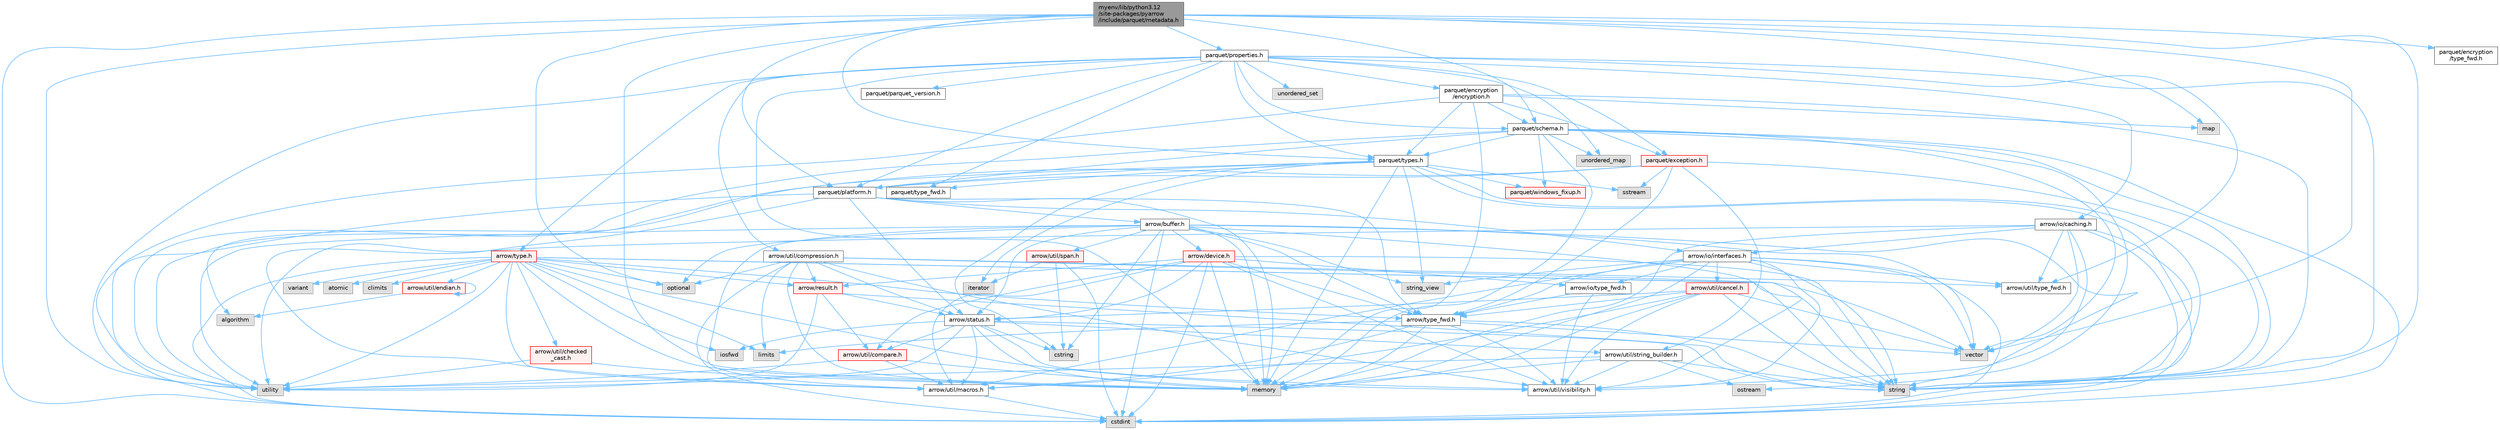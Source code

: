 digraph "myenv/lib/python3.12/site-packages/pyarrow/include/parquet/metadata.h"
{
 // LATEX_PDF_SIZE
  bgcolor="transparent";
  edge [fontname=Helvetica,fontsize=10,labelfontname=Helvetica,labelfontsize=10];
  node [fontname=Helvetica,fontsize=10,shape=box,height=0.2,width=0.4];
  Node1 [id="Node000001",label="myenv/lib/python3.12\l/site-packages/pyarrow\l/include/parquet/metadata.h",height=0.2,width=0.4,color="gray40", fillcolor="grey60", style="filled", fontcolor="black",tooltip=" "];
  Node1 -> Node2 [id="edge1_Node000001_Node000002",color="steelblue1",style="solid",tooltip=" "];
  Node2 [id="Node000002",label="cstdint",height=0.2,width=0.4,color="grey60", fillcolor="#E0E0E0", style="filled",tooltip=" "];
  Node1 -> Node3 [id="edge2_Node000001_Node000003",color="steelblue1",style="solid",tooltip=" "];
  Node3 [id="Node000003",label="map",height=0.2,width=0.4,color="grey60", fillcolor="#E0E0E0", style="filled",tooltip=" "];
  Node1 -> Node4 [id="edge3_Node000001_Node000004",color="steelblue1",style="solid",tooltip=" "];
  Node4 [id="Node000004",label="memory",height=0.2,width=0.4,color="grey60", fillcolor="#E0E0E0", style="filled",tooltip=" "];
  Node1 -> Node5 [id="edge4_Node000001_Node000005",color="steelblue1",style="solid",tooltip=" "];
  Node5 [id="Node000005",label="optional",height=0.2,width=0.4,color="grey60", fillcolor="#E0E0E0", style="filled",tooltip=" "];
  Node1 -> Node6 [id="edge5_Node000001_Node000006",color="steelblue1",style="solid",tooltip=" "];
  Node6 [id="Node000006",label="string",height=0.2,width=0.4,color="grey60", fillcolor="#E0E0E0", style="filled",tooltip=" "];
  Node1 -> Node7 [id="edge6_Node000001_Node000007",color="steelblue1",style="solid",tooltip=" "];
  Node7 [id="Node000007",label="utility",height=0.2,width=0.4,color="grey60", fillcolor="#E0E0E0", style="filled",tooltip=" "];
  Node1 -> Node8 [id="edge7_Node000001_Node000008",color="steelblue1",style="solid",tooltip=" "];
  Node8 [id="Node000008",label="vector",height=0.2,width=0.4,color="grey60", fillcolor="#E0E0E0", style="filled",tooltip=" "];
  Node1 -> Node9 [id="edge8_Node000001_Node000009",color="steelblue1",style="solid",tooltip=" "];
  Node9 [id="Node000009",label="parquet/encryption\l/type_fwd.h",height=0.2,width=0.4,color="grey40", fillcolor="white", style="filled",URL="$parquet_2encryption_2type__fwd_8h.html",tooltip=" "];
  Node1 -> Node10 [id="edge9_Node000001_Node000010",color="steelblue1",style="solid",tooltip=" "];
  Node10 [id="Node000010",label="parquet/platform.h",height=0.2,width=0.4,color="grey40", fillcolor="white", style="filled",URL="$include_2parquet_2platform_8h.html",tooltip=" "];
  Node10 -> Node2 [id="edge10_Node000010_Node000002",color="steelblue1",style="solid",tooltip=" "];
  Node10 -> Node4 [id="edge11_Node000010_Node000004",color="steelblue1",style="solid",tooltip=" "];
  Node10 -> Node11 [id="edge12_Node000010_Node000011",color="steelblue1",style="solid",tooltip=" "];
  Node11 [id="Node000011",label="arrow/buffer.h",height=0.2,width=0.4,color="grey40", fillcolor="white", style="filled",URL="$buffer_8h.html",tooltip=" "];
  Node11 -> Node2 [id="edge13_Node000011_Node000002",color="steelblue1",style="solid",tooltip=" "];
  Node11 -> Node12 [id="edge14_Node000011_Node000012",color="steelblue1",style="solid",tooltip=" "];
  Node12 [id="Node000012",label="cstring",height=0.2,width=0.4,color="grey60", fillcolor="#E0E0E0", style="filled",tooltip=" "];
  Node11 -> Node4 [id="edge15_Node000011_Node000004",color="steelblue1",style="solid",tooltip=" "];
  Node11 -> Node5 [id="edge16_Node000011_Node000005",color="steelblue1",style="solid",tooltip=" "];
  Node11 -> Node6 [id="edge17_Node000011_Node000006",color="steelblue1",style="solid",tooltip=" "];
  Node11 -> Node13 [id="edge18_Node000011_Node000013",color="steelblue1",style="solid",tooltip=" "];
  Node13 [id="Node000013",label="string_view",height=0.2,width=0.4,color="grey60", fillcolor="#E0E0E0", style="filled",tooltip=" "];
  Node11 -> Node7 [id="edge19_Node000011_Node000007",color="steelblue1",style="solid",tooltip=" "];
  Node11 -> Node8 [id="edge20_Node000011_Node000008",color="steelblue1",style="solid",tooltip=" "];
  Node11 -> Node14 [id="edge21_Node000011_Node000014",color="steelblue1",style="solid",tooltip=" "];
  Node14 [id="Node000014",label="arrow/device.h",height=0.2,width=0.4,color="red", fillcolor="#FFF0F0", style="filled",URL="$device_8h.html",tooltip=" "];
  Node14 -> Node2 [id="edge22_Node000014_Node000002",color="steelblue1",style="solid",tooltip=" "];
  Node14 -> Node4 [id="edge23_Node000014_Node000004",color="steelblue1",style="solid",tooltip=" "];
  Node14 -> Node6 [id="edge24_Node000014_Node000006",color="steelblue1",style="solid",tooltip=" "];
  Node14 -> Node16 [id="edge25_Node000014_Node000016",color="steelblue1",style="solid",tooltip=" "];
  Node16 [id="Node000016",label="arrow/io/type_fwd.h",height=0.2,width=0.4,color="grey40", fillcolor="white", style="filled",URL="$arrow_2io_2type__fwd_8h.html",tooltip=" "];
  Node16 -> Node17 [id="edge26_Node000016_Node000017",color="steelblue1",style="solid",tooltip=" "];
  Node17 [id="Node000017",label="arrow/type_fwd.h",height=0.2,width=0.4,color="grey40", fillcolor="white", style="filled",URL="$arrow_2type__fwd_8h.html",tooltip=" "];
  Node17 -> Node18 [id="edge27_Node000017_Node000018",color="steelblue1",style="solid",tooltip=" "];
  Node18 [id="Node000018",label="limits",height=0.2,width=0.4,color="grey60", fillcolor="#E0E0E0", style="filled",tooltip=" "];
  Node17 -> Node4 [id="edge28_Node000017_Node000004",color="steelblue1",style="solid",tooltip=" "];
  Node17 -> Node6 [id="edge29_Node000017_Node000006",color="steelblue1",style="solid",tooltip=" "];
  Node17 -> Node8 [id="edge30_Node000017_Node000008",color="steelblue1",style="solid",tooltip=" "];
  Node17 -> Node19 [id="edge31_Node000017_Node000019",color="steelblue1",style="solid",tooltip=" "];
  Node19 [id="Node000019",label="arrow/util/macros.h",height=0.2,width=0.4,color="grey40", fillcolor="white", style="filled",URL="$macros_8h.html",tooltip=" "];
  Node19 -> Node2 [id="edge32_Node000019_Node000002",color="steelblue1",style="solid",tooltip=" "];
  Node17 -> Node20 [id="edge33_Node000017_Node000020",color="steelblue1",style="solid",tooltip=" "];
  Node20 [id="Node000020",label="arrow/util/visibility.h",height=0.2,width=0.4,color="grey40", fillcolor="white", style="filled",URL="$include_2arrow_2util_2visibility_8h.html",tooltip=" "];
  Node16 -> Node20 [id="edge34_Node000016_Node000020",color="steelblue1",style="solid",tooltip=" "];
  Node14 -> Node21 [id="edge35_Node000014_Node000021",color="steelblue1",style="solid",tooltip=" "];
  Node21 [id="Node000021",label="arrow/result.h",height=0.2,width=0.4,color="red", fillcolor="#FFF0F0", style="filled",URL="$result_8h.html",tooltip=" "];
  Node21 -> Node6 [id="edge36_Node000021_Node000006",color="steelblue1",style="solid",tooltip=" "];
  Node21 -> Node7 [id="edge37_Node000021_Node000007",color="steelblue1",style="solid",tooltip=" "];
  Node21 -> Node25 [id="edge38_Node000021_Node000025",color="steelblue1",style="solid",tooltip=" "];
  Node25 [id="Node000025",label="arrow/status.h",height=0.2,width=0.4,color="grey40", fillcolor="white", style="filled",URL="$status_8h.html",tooltip=" "];
  Node25 -> Node12 [id="edge39_Node000025_Node000012",color="steelblue1",style="solid",tooltip=" "];
  Node25 -> Node26 [id="edge40_Node000025_Node000026",color="steelblue1",style="solid",tooltip=" "];
  Node26 [id="Node000026",label="iosfwd",height=0.2,width=0.4,color="grey60", fillcolor="#E0E0E0", style="filled",tooltip=" "];
  Node25 -> Node4 [id="edge41_Node000025_Node000004",color="steelblue1",style="solid",tooltip=" "];
  Node25 -> Node6 [id="edge42_Node000025_Node000006",color="steelblue1",style="solid",tooltip=" "];
  Node25 -> Node7 [id="edge43_Node000025_Node000007",color="steelblue1",style="solid",tooltip=" "];
  Node25 -> Node27 [id="edge44_Node000025_Node000027",color="steelblue1",style="solid",tooltip=" "];
  Node27 [id="Node000027",label="arrow/util/compare.h",height=0.2,width=0.4,color="red", fillcolor="#FFF0F0", style="filled",URL="$util_2compare_8h.html",tooltip=" "];
  Node27 -> Node4 [id="edge45_Node000027_Node000004",color="steelblue1",style="solid",tooltip=" "];
  Node27 -> Node7 [id="edge46_Node000027_Node000007",color="steelblue1",style="solid",tooltip=" "];
  Node27 -> Node19 [id="edge47_Node000027_Node000019",color="steelblue1",style="solid",tooltip=" "];
  Node25 -> Node19 [id="edge48_Node000025_Node000019",color="steelblue1",style="solid",tooltip=" "];
  Node25 -> Node28 [id="edge49_Node000025_Node000028",color="steelblue1",style="solid",tooltip=" "];
  Node28 [id="Node000028",label="arrow/util/string_builder.h",height=0.2,width=0.4,color="grey40", fillcolor="white", style="filled",URL="$string__builder_8h.html",tooltip=" "];
  Node28 -> Node4 [id="edge50_Node000028_Node000004",color="steelblue1",style="solid",tooltip=" "];
  Node28 -> Node29 [id="edge51_Node000028_Node000029",color="steelblue1",style="solid",tooltip=" "];
  Node29 [id="Node000029",label="ostream",height=0.2,width=0.4,color="grey60", fillcolor="#E0E0E0", style="filled",tooltip=" "];
  Node28 -> Node6 [id="edge52_Node000028_Node000006",color="steelblue1",style="solid",tooltip=" "];
  Node28 -> Node7 [id="edge53_Node000028_Node000007",color="steelblue1",style="solid",tooltip=" "];
  Node28 -> Node20 [id="edge54_Node000028_Node000020",color="steelblue1",style="solid",tooltip=" "];
  Node25 -> Node20 [id="edge55_Node000025_Node000020",color="steelblue1",style="solid",tooltip=" "];
  Node21 -> Node27 [id="edge56_Node000021_Node000027",color="steelblue1",style="solid",tooltip=" "];
  Node14 -> Node25 [id="edge57_Node000014_Node000025",color="steelblue1",style="solid",tooltip=" "];
  Node14 -> Node17 [id="edge58_Node000014_Node000017",color="steelblue1",style="solid",tooltip=" "];
  Node14 -> Node27 [id="edge59_Node000014_Node000027",color="steelblue1",style="solid",tooltip=" "];
  Node14 -> Node19 [id="edge60_Node000014_Node000019",color="steelblue1",style="solid",tooltip=" "];
  Node14 -> Node20 [id="edge61_Node000014_Node000020",color="steelblue1",style="solid",tooltip=" "];
  Node11 -> Node25 [id="edge62_Node000011_Node000025",color="steelblue1",style="solid",tooltip=" "];
  Node11 -> Node17 [id="edge63_Node000011_Node000017",color="steelblue1",style="solid",tooltip=" "];
  Node11 -> Node19 [id="edge64_Node000011_Node000019",color="steelblue1",style="solid",tooltip=" "];
  Node11 -> Node32 [id="edge65_Node000011_Node000032",color="steelblue1",style="solid",tooltip=" "];
  Node32 [id="Node000032",label="arrow/util/span.h",height=0.2,width=0.4,color="red", fillcolor="#FFF0F0", style="filled",URL="$span_8h.html",tooltip=" "];
  Node32 -> Node2 [id="edge66_Node000032_Node000002",color="steelblue1",style="solid",tooltip=" "];
  Node32 -> Node12 [id="edge67_Node000032_Node000012",color="steelblue1",style="solid",tooltip=" "];
  Node32 -> Node33 [id="edge68_Node000032_Node000033",color="steelblue1",style="solid",tooltip=" "];
  Node33 [id="Node000033",label="iterator",height=0.2,width=0.4,color="grey60", fillcolor="#E0E0E0", style="filled",tooltip=" "];
  Node11 -> Node20 [id="edge69_Node000011_Node000020",color="steelblue1",style="solid",tooltip=" "];
  Node10 -> Node34 [id="edge70_Node000010_Node000034",color="steelblue1",style="solid",tooltip=" "];
  Node34 [id="Node000034",label="arrow/io/interfaces.h",height=0.2,width=0.4,color="grey40", fillcolor="white", style="filled",URL="$interfaces_8h.html",tooltip=" "];
  Node34 -> Node2 [id="edge71_Node000034_Node000002",color="steelblue1",style="solid",tooltip=" "];
  Node34 -> Node4 [id="edge72_Node000034_Node000004",color="steelblue1",style="solid",tooltip=" "];
  Node34 -> Node6 [id="edge73_Node000034_Node000006",color="steelblue1",style="solid",tooltip=" "];
  Node34 -> Node13 [id="edge74_Node000034_Node000013",color="steelblue1",style="solid",tooltip=" "];
  Node34 -> Node8 [id="edge75_Node000034_Node000008",color="steelblue1",style="solid",tooltip=" "];
  Node34 -> Node16 [id="edge76_Node000034_Node000016",color="steelblue1",style="solid",tooltip=" "];
  Node34 -> Node17 [id="edge77_Node000034_Node000017",color="steelblue1",style="solid",tooltip=" "];
  Node34 -> Node35 [id="edge78_Node000034_Node000035",color="steelblue1",style="solid",tooltip=" "];
  Node35 [id="Node000035",label="arrow/util/cancel.h",height=0.2,width=0.4,color="red", fillcolor="#FFF0F0", style="filled",URL="$cancel_8h.html",tooltip=" "];
  Node35 -> Node4 [id="edge79_Node000035_Node000004",color="steelblue1",style="solid",tooltip=" "];
  Node35 -> Node6 [id="edge80_Node000035_Node000006",color="steelblue1",style="solid",tooltip=" "];
  Node35 -> Node8 [id="edge81_Node000035_Node000008",color="steelblue1",style="solid",tooltip=" "];
  Node35 -> Node25 [id="edge82_Node000035_Node000025",color="steelblue1",style="solid",tooltip=" "];
  Node35 -> Node17 [id="edge83_Node000035_Node000017",color="steelblue1",style="solid",tooltip=" "];
  Node35 -> Node19 [id="edge84_Node000035_Node000019",color="steelblue1",style="solid",tooltip=" "];
  Node35 -> Node20 [id="edge85_Node000035_Node000020",color="steelblue1",style="solid",tooltip=" "];
  Node34 -> Node19 [id="edge86_Node000034_Node000019",color="steelblue1",style="solid",tooltip=" "];
  Node34 -> Node36 [id="edge87_Node000034_Node000036",color="steelblue1",style="solid",tooltip=" "];
  Node36 [id="Node000036",label="arrow/util/type_fwd.h",height=0.2,width=0.4,color="grey40", fillcolor="white", style="filled",URL="$arrow_2util_2type__fwd_8h.html",tooltip=" "];
  Node34 -> Node20 [id="edge88_Node000034_Node000020",color="steelblue1",style="solid",tooltip=" "];
  Node10 -> Node25 [id="edge89_Node000010_Node000025",color="steelblue1",style="solid",tooltip=" "];
  Node10 -> Node17 [id="edge90_Node000010_Node000017",color="steelblue1",style="solid",tooltip=" "];
  Node10 -> Node19 [id="edge91_Node000010_Node000019",color="steelblue1",style="solid",tooltip=" "];
  Node1 -> Node37 [id="edge92_Node000001_Node000037",color="steelblue1",style="solid",tooltip=" "];
  Node37 [id="Node000037",label="parquet/properties.h",height=0.2,width=0.4,color="grey40", fillcolor="white", style="filled",URL="$properties_8h.html",tooltip=" "];
  Node37 -> Node4 [id="edge93_Node000037_Node000004",color="steelblue1",style="solid",tooltip=" "];
  Node37 -> Node6 [id="edge94_Node000037_Node000006",color="steelblue1",style="solid",tooltip=" "];
  Node37 -> Node38 [id="edge95_Node000037_Node000038",color="steelblue1",style="solid",tooltip=" "];
  Node38 [id="Node000038",label="unordered_map",height=0.2,width=0.4,color="grey60", fillcolor="#E0E0E0", style="filled",tooltip=" "];
  Node37 -> Node39 [id="edge96_Node000037_Node000039",color="steelblue1",style="solid",tooltip=" "];
  Node39 [id="Node000039",label="unordered_set",height=0.2,width=0.4,color="grey60", fillcolor="#E0E0E0", style="filled",tooltip=" "];
  Node37 -> Node7 [id="edge97_Node000037_Node000007",color="steelblue1",style="solid",tooltip=" "];
  Node37 -> Node40 [id="edge98_Node000037_Node000040",color="steelblue1",style="solid",tooltip=" "];
  Node40 [id="Node000040",label="arrow/io/caching.h",height=0.2,width=0.4,color="grey40", fillcolor="white", style="filled",URL="$caching_8h.html",tooltip=" "];
  Node40 -> Node2 [id="edge99_Node000040_Node000002",color="steelblue1",style="solid",tooltip=" "];
  Node40 -> Node4 [id="edge100_Node000040_Node000004",color="steelblue1",style="solid",tooltip=" "];
  Node40 -> Node6 [id="edge101_Node000040_Node000006",color="steelblue1",style="solid",tooltip=" "];
  Node40 -> Node7 [id="edge102_Node000040_Node000007",color="steelblue1",style="solid",tooltip=" "];
  Node40 -> Node8 [id="edge103_Node000040_Node000008",color="steelblue1",style="solid",tooltip=" "];
  Node40 -> Node34 [id="edge104_Node000040_Node000034",color="steelblue1",style="solid",tooltip=" "];
  Node40 -> Node36 [id="edge105_Node000040_Node000036",color="steelblue1",style="solid",tooltip=" "];
  Node40 -> Node20 [id="edge106_Node000040_Node000020",color="steelblue1",style="solid",tooltip=" "];
  Node37 -> Node41 [id="edge107_Node000037_Node000041",color="steelblue1",style="solid",tooltip=" "];
  Node41 [id="Node000041",label="arrow/type.h",height=0.2,width=0.4,color="red", fillcolor="#FFF0F0", style="filled",URL="$type_8h.html",tooltip=" "];
  Node41 -> Node42 [id="edge108_Node000041_Node000042",color="steelblue1",style="solid",tooltip=" "];
  Node42 [id="Node000042",label="atomic",height=0.2,width=0.4,color="grey60", fillcolor="#E0E0E0", style="filled",tooltip=" "];
  Node41 -> Node43 [id="edge109_Node000041_Node000043",color="steelblue1",style="solid",tooltip=" "];
  Node43 [id="Node000043",label="climits",height=0.2,width=0.4,color="grey60", fillcolor="#E0E0E0", style="filled",tooltip=" "];
  Node41 -> Node2 [id="edge110_Node000041_Node000002",color="steelblue1",style="solid",tooltip=" "];
  Node41 -> Node26 [id="edge111_Node000041_Node000026",color="steelblue1",style="solid",tooltip=" "];
  Node41 -> Node18 [id="edge112_Node000041_Node000018",color="steelblue1",style="solid",tooltip=" "];
  Node41 -> Node4 [id="edge113_Node000041_Node000004",color="steelblue1",style="solid",tooltip=" "];
  Node41 -> Node5 [id="edge114_Node000041_Node000005",color="steelblue1",style="solid",tooltip=" "];
  Node41 -> Node6 [id="edge115_Node000041_Node000006",color="steelblue1",style="solid",tooltip=" "];
  Node41 -> Node7 [id="edge116_Node000041_Node000007",color="steelblue1",style="solid",tooltip=" "];
  Node41 -> Node44 [id="edge117_Node000041_Node000044",color="steelblue1",style="solid",tooltip=" "];
  Node44 [id="Node000044",label="variant",height=0.2,width=0.4,color="grey60", fillcolor="#E0E0E0", style="filled",tooltip=" "];
  Node41 -> Node8 [id="edge118_Node000041_Node000008",color="steelblue1",style="solid",tooltip=" "];
  Node41 -> Node21 [id="edge119_Node000041_Node000021",color="steelblue1",style="solid",tooltip=" "];
  Node41 -> Node17 [id="edge120_Node000041_Node000017",color="steelblue1",style="solid",tooltip=" "];
  Node41 -> Node45 [id="edge121_Node000041_Node000045",color="steelblue1",style="solid",tooltip=" "];
  Node45 [id="Node000045",label="arrow/util/checked\l_cast.h",height=0.2,width=0.4,color="red", fillcolor="#FFF0F0", style="filled",URL="$checked__cast_8h.html",tooltip=" "];
  Node45 -> Node4 [id="edge122_Node000045_Node000004",color="steelblue1",style="solid",tooltip=" "];
  Node45 -> Node7 [id="edge123_Node000045_Node000007",color="steelblue1",style="solid",tooltip=" "];
  Node41 -> Node46 [id="edge124_Node000041_Node000046",color="steelblue1",style="solid",tooltip=" "];
  Node46 [id="Node000046",label="arrow/util/endian.h",height=0.2,width=0.4,color="red", fillcolor="#FFF0F0", style="filled",URL="$endian_8h.html",tooltip=" "];
  Node46 -> Node46 [id="edge125_Node000046_Node000046",color="steelblue1",style="solid",tooltip=" "];
  Node46 -> Node47 [id="edge126_Node000046_Node000047",color="steelblue1",style="solid",tooltip=" "];
  Node47 [id="Node000047",label="algorithm",height=0.2,width=0.4,color="grey60", fillcolor="#E0E0E0", style="filled",tooltip=" "];
  Node41 -> Node19 [id="edge127_Node000041_Node000019",color="steelblue1",style="solid",tooltip=" "];
  Node41 -> Node20 [id="edge128_Node000041_Node000020",color="steelblue1",style="solid",tooltip=" "];
  Node37 -> Node52 [id="edge129_Node000037_Node000052",color="steelblue1",style="solid",tooltip=" "];
  Node52 [id="Node000052",label="arrow/util/compression.h",height=0.2,width=0.4,color="grey40", fillcolor="white", style="filled",URL="$compression_8h.html",tooltip=" "];
  Node52 -> Node2 [id="edge130_Node000052_Node000002",color="steelblue1",style="solid",tooltip=" "];
  Node52 -> Node18 [id="edge131_Node000052_Node000018",color="steelblue1",style="solid",tooltip=" "];
  Node52 -> Node4 [id="edge132_Node000052_Node000004",color="steelblue1",style="solid",tooltip=" "];
  Node52 -> Node5 [id="edge133_Node000052_Node000005",color="steelblue1",style="solid",tooltip=" "];
  Node52 -> Node6 [id="edge134_Node000052_Node000006",color="steelblue1",style="solid",tooltip=" "];
  Node52 -> Node21 [id="edge135_Node000052_Node000021",color="steelblue1",style="solid",tooltip=" "];
  Node52 -> Node25 [id="edge136_Node000052_Node000025",color="steelblue1",style="solid",tooltip=" "];
  Node52 -> Node36 [id="edge137_Node000052_Node000036",color="steelblue1",style="solid",tooltip=" "];
  Node52 -> Node20 [id="edge138_Node000052_Node000020",color="steelblue1",style="solid",tooltip=" "];
  Node37 -> Node36 [id="edge139_Node000037_Node000036",color="steelblue1",style="solid",tooltip=" "];
  Node37 -> Node53 [id="edge140_Node000037_Node000053",color="steelblue1",style="solid",tooltip=" "];
  Node53 [id="Node000053",label="parquet/encryption\l/encryption.h",height=0.2,width=0.4,color="grey40", fillcolor="white", style="filled",URL="$encryption_8h.html",tooltip=" "];
  Node53 -> Node3 [id="edge141_Node000053_Node000003",color="steelblue1",style="solid",tooltip=" "];
  Node53 -> Node4 [id="edge142_Node000053_Node000004",color="steelblue1",style="solid",tooltip=" "];
  Node53 -> Node6 [id="edge143_Node000053_Node000006",color="steelblue1",style="solid",tooltip=" "];
  Node53 -> Node7 [id="edge144_Node000053_Node000007",color="steelblue1",style="solid",tooltip=" "];
  Node53 -> Node54 [id="edge145_Node000053_Node000054",color="steelblue1",style="solid",tooltip=" "];
  Node54 [id="Node000054",label="parquet/exception.h",height=0.2,width=0.4,color="red", fillcolor="#FFF0F0", style="filled",URL="$exception_8h.html",tooltip=" "];
  Node54 -> Node56 [id="edge146_Node000054_Node000056",color="steelblue1",style="solid",tooltip=" "];
  Node56 [id="Node000056",label="sstream",height=0.2,width=0.4,color="grey60", fillcolor="#E0E0E0", style="filled",tooltip=" "];
  Node54 -> Node6 [id="edge147_Node000054_Node000006",color="steelblue1",style="solid",tooltip=" "];
  Node54 -> Node7 [id="edge148_Node000054_Node000007",color="steelblue1",style="solid",tooltip=" "];
  Node54 -> Node17 [id="edge149_Node000054_Node000017",color="steelblue1",style="solid",tooltip=" "];
  Node54 -> Node28 [id="edge150_Node000054_Node000028",color="steelblue1",style="solid",tooltip=" "];
  Node54 -> Node10 [id="edge151_Node000054_Node000010",color="steelblue1",style="solid",tooltip=" "];
  Node53 -> Node57 [id="edge152_Node000053_Node000057",color="steelblue1",style="solid",tooltip=" "];
  Node57 [id="Node000057",label="parquet/schema.h",height=0.2,width=0.4,color="grey40", fillcolor="white", style="filled",URL="$schema_8h.html",tooltip=" "];
  Node57 -> Node2 [id="edge153_Node000057_Node000002",color="steelblue1",style="solid",tooltip=" "];
  Node57 -> Node4 [id="edge154_Node000057_Node000004",color="steelblue1",style="solid",tooltip=" "];
  Node57 -> Node29 [id="edge155_Node000057_Node000029",color="steelblue1",style="solid",tooltip=" "];
  Node57 -> Node6 [id="edge156_Node000057_Node000006",color="steelblue1",style="solid",tooltip=" "];
  Node57 -> Node38 [id="edge157_Node000057_Node000038",color="steelblue1",style="solid",tooltip=" "];
  Node57 -> Node7 [id="edge158_Node000057_Node000007",color="steelblue1",style="solid",tooltip=" "];
  Node57 -> Node8 [id="edge159_Node000057_Node000008",color="steelblue1",style="solid",tooltip=" "];
  Node57 -> Node10 [id="edge160_Node000057_Node000010",color="steelblue1",style="solid",tooltip=" "];
  Node57 -> Node58 [id="edge161_Node000057_Node000058",color="steelblue1",style="solid",tooltip=" "];
  Node58 [id="Node000058",label="parquet/types.h",height=0.2,width=0.4,color="grey40", fillcolor="white", style="filled",URL="$parquet_2types_8h.html",tooltip=" "];
  Node58 -> Node47 [id="edge162_Node000058_Node000047",color="steelblue1",style="solid",tooltip=" "];
  Node58 -> Node2 [id="edge163_Node000058_Node000002",color="steelblue1",style="solid",tooltip=" "];
  Node58 -> Node12 [id="edge164_Node000058_Node000012",color="steelblue1",style="solid",tooltip=" "];
  Node58 -> Node33 [id="edge165_Node000058_Node000033",color="steelblue1",style="solid",tooltip=" "];
  Node58 -> Node4 [id="edge166_Node000058_Node000004",color="steelblue1",style="solid",tooltip=" "];
  Node58 -> Node56 [id="edge167_Node000058_Node000056",color="steelblue1",style="solid",tooltip=" "];
  Node58 -> Node6 [id="edge168_Node000058_Node000006",color="steelblue1",style="solid",tooltip=" "];
  Node58 -> Node13 [id="edge169_Node000058_Node000013",color="steelblue1",style="solid",tooltip=" "];
  Node58 -> Node10 [id="edge170_Node000058_Node000010",color="steelblue1",style="solid",tooltip=" "];
  Node58 -> Node59 [id="edge171_Node000058_Node000059",color="steelblue1",style="solid",tooltip=" "];
  Node59 [id="Node000059",label="parquet/type_fwd.h",height=0.2,width=0.4,color="grey40", fillcolor="white", style="filled",URL="$parquet_2type__fwd_8h.html",tooltip=" "];
  Node58 -> Node60 [id="edge172_Node000058_Node000060",color="steelblue1",style="solid",tooltip=" "];
  Node60 [id="Node000060",label="parquet/windows_fixup.h",height=0.2,width=0.4,color="red", fillcolor="#FFF0F0", style="filled",URL="$parquet_2windows__fixup_8h.html",tooltip=" "];
  Node57 -> Node60 [id="edge173_Node000057_Node000060",color="steelblue1",style="solid",tooltip=" "];
  Node53 -> Node58 [id="edge174_Node000053_Node000058",color="steelblue1",style="solid",tooltip=" "];
  Node37 -> Node54 [id="edge175_Node000037_Node000054",color="steelblue1",style="solid",tooltip=" "];
  Node37 -> Node62 [id="edge176_Node000037_Node000062",color="steelblue1",style="solid",tooltip=" "];
  Node62 [id="Node000062",label="parquet/parquet_version.h",height=0.2,width=0.4,color="grey40", fillcolor="white", style="filled",URL="$parquet__version_8h.html",tooltip=" "];
  Node37 -> Node10 [id="edge177_Node000037_Node000010",color="steelblue1",style="solid",tooltip=" "];
  Node37 -> Node57 [id="edge178_Node000037_Node000057",color="steelblue1",style="solid",tooltip=" "];
  Node37 -> Node59 [id="edge179_Node000037_Node000059",color="steelblue1",style="solid",tooltip=" "];
  Node37 -> Node58 [id="edge180_Node000037_Node000058",color="steelblue1",style="solid",tooltip=" "];
  Node1 -> Node57 [id="edge181_Node000001_Node000057",color="steelblue1",style="solid",tooltip=" "];
  Node1 -> Node58 [id="edge182_Node000001_Node000058",color="steelblue1",style="solid",tooltip=" "];
}
